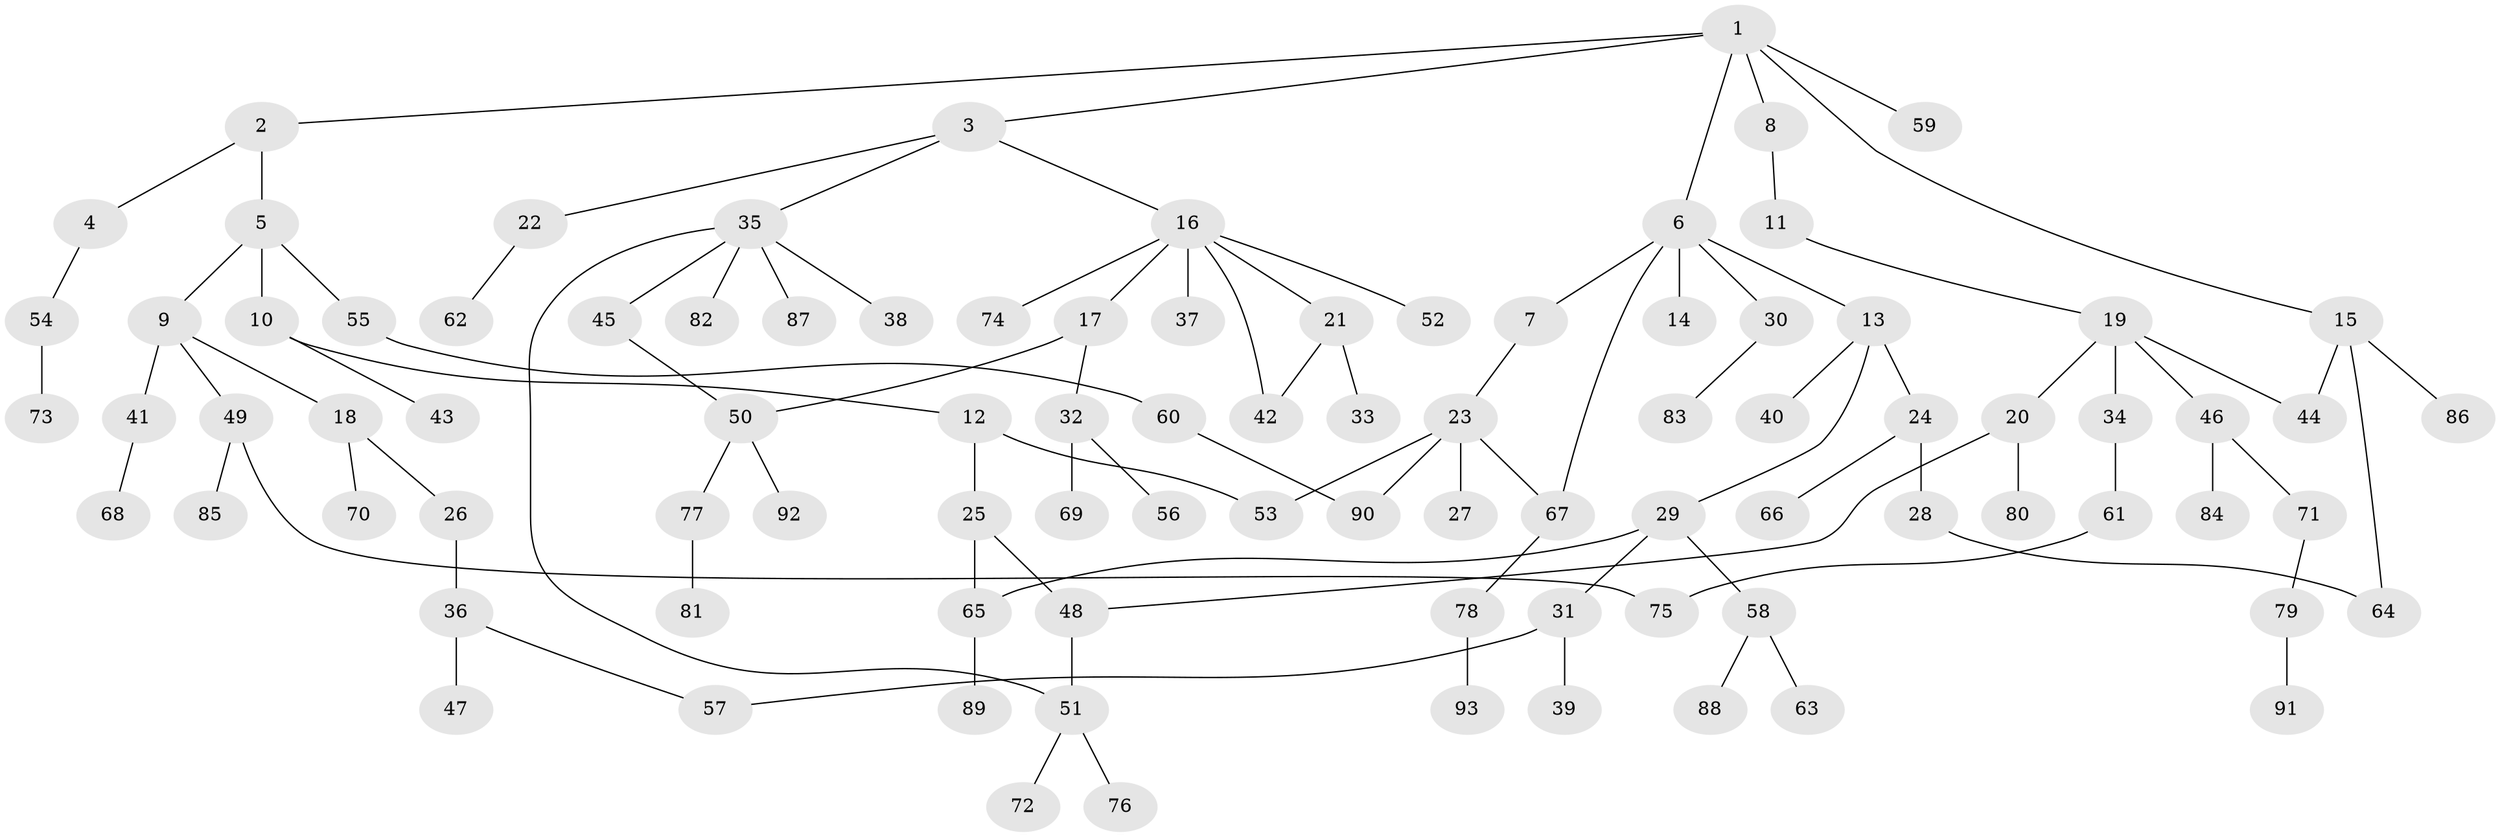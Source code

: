 // Generated by graph-tools (version 1.1) at 2025/25/03/09/25 03:25:33]
// undirected, 93 vertices, 104 edges
graph export_dot {
graph [start="1"]
  node [color=gray90,style=filled];
  1;
  2;
  3;
  4;
  5;
  6;
  7;
  8;
  9;
  10;
  11;
  12;
  13;
  14;
  15;
  16;
  17;
  18;
  19;
  20;
  21;
  22;
  23;
  24;
  25;
  26;
  27;
  28;
  29;
  30;
  31;
  32;
  33;
  34;
  35;
  36;
  37;
  38;
  39;
  40;
  41;
  42;
  43;
  44;
  45;
  46;
  47;
  48;
  49;
  50;
  51;
  52;
  53;
  54;
  55;
  56;
  57;
  58;
  59;
  60;
  61;
  62;
  63;
  64;
  65;
  66;
  67;
  68;
  69;
  70;
  71;
  72;
  73;
  74;
  75;
  76;
  77;
  78;
  79;
  80;
  81;
  82;
  83;
  84;
  85;
  86;
  87;
  88;
  89;
  90;
  91;
  92;
  93;
  1 -- 2;
  1 -- 3;
  1 -- 6;
  1 -- 8;
  1 -- 15;
  1 -- 59;
  2 -- 4;
  2 -- 5;
  3 -- 16;
  3 -- 22;
  3 -- 35;
  4 -- 54;
  5 -- 9;
  5 -- 10;
  5 -- 55;
  6 -- 7;
  6 -- 13;
  6 -- 14;
  6 -- 30;
  6 -- 67;
  7 -- 23;
  8 -- 11;
  9 -- 18;
  9 -- 41;
  9 -- 49;
  10 -- 12;
  10 -- 43;
  11 -- 19;
  12 -- 25;
  12 -- 53;
  13 -- 24;
  13 -- 29;
  13 -- 40;
  15 -- 44;
  15 -- 64;
  15 -- 86;
  16 -- 17;
  16 -- 21;
  16 -- 37;
  16 -- 42;
  16 -- 52;
  16 -- 74;
  17 -- 32;
  17 -- 50;
  18 -- 26;
  18 -- 70;
  19 -- 20;
  19 -- 34;
  19 -- 46;
  19 -- 44;
  20 -- 80;
  20 -- 48;
  21 -- 33;
  21 -- 42;
  22 -- 62;
  23 -- 27;
  23 -- 90;
  23 -- 67;
  23 -- 53;
  24 -- 28;
  24 -- 66;
  25 -- 48;
  25 -- 65;
  26 -- 36;
  28 -- 64;
  29 -- 31;
  29 -- 58;
  29 -- 65;
  30 -- 83;
  31 -- 39;
  31 -- 57;
  32 -- 56;
  32 -- 69;
  34 -- 61;
  35 -- 38;
  35 -- 45;
  35 -- 82;
  35 -- 87;
  35 -- 51;
  36 -- 47;
  36 -- 57;
  41 -- 68;
  45 -- 50;
  46 -- 71;
  46 -- 84;
  48 -- 51;
  49 -- 75;
  49 -- 85;
  50 -- 77;
  50 -- 92;
  51 -- 72;
  51 -- 76;
  54 -- 73;
  55 -- 60;
  58 -- 63;
  58 -- 88;
  60 -- 90;
  61 -- 75;
  65 -- 89;
  67 -- 78;
  71 -- 79;
  77 -- 81;
  78 -- 93;
  79 -- 91;
}
